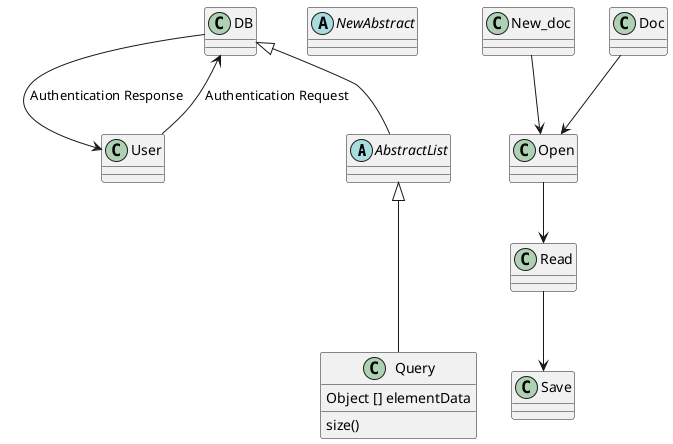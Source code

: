 @startuml
'https://plantuml.com/sequence-diagram


abstract class AbstractList

User --> DB: Authentication Request
DB --> User: Authentication Response

AbstractList <|--- Query
DB <|-- AbstractList

class Query {
    Object [] elementData
    size()
}



abstract class NewAbstract

New_doc --> Open
Doc --> Open
Open --> Read
Read --> Save

@enduml
